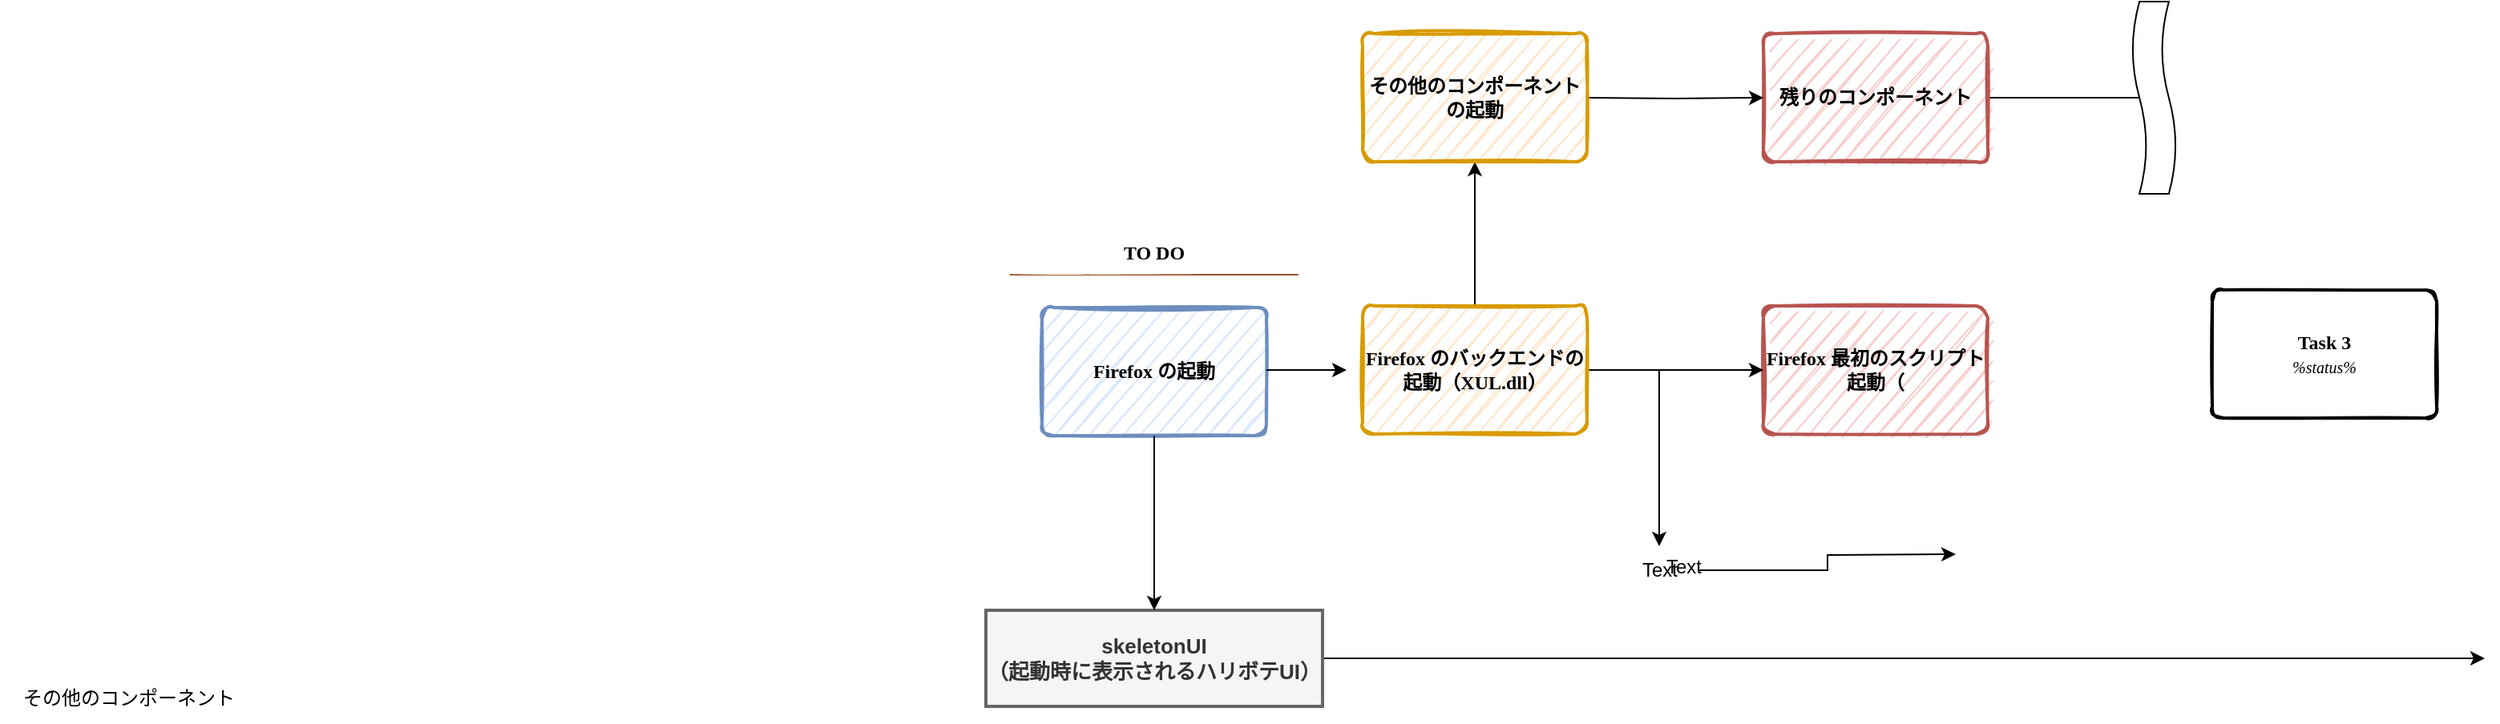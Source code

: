 <mxfile version="21.2.6" type="github">
  <diagram id="wFE0QG_FPsp0jaGvCLVb" name="Page-1">
    <mxGraphModel dx="2033" dy="736" grid="1" gridSize="10" guides="1" tooltips="1" connect="1" arrows="1" fold="1" page="1" pageScale="1" pageWidth="850" pageHeight="1100" math="0" shadow="0">
      <root>
        <mxCell id="0" />
        <mxCell id="1" parent="0" />
        <object label="TO DO" status="New" id="_5mSTuPxr-ZiKRkBDSY7-2">
          <mxCell style="swimlane;strokeWidth=2;fontFamily=Permanent Marker;html=0;startSize=1;verticalAlign=bottom;spacingBottom=5;points=[];childLayout=stackLayout;stackBorder=20;stackSpacing=20;resizeLast=0;resizeParent=1;horizontalStack=0;collapsible=0;sketch=1;strokeColor=none;fillStyle=solid;fillColor=#A0522D;" parent="1" vertex="1">
            <mxGeometry x="30" y="270" width="180" height="221" as="geometry" />
          </mxCell>
        </object>
        <object label="Firefox の起動&lt;i&gt;&lt;span style=&quot;font-weight: normal&quot;&gt;&lt;br&gt;&lt;/span&gt;&lt;/i&gt;" placeholders="1" id="_5mSTuPxr-ZiKRkBDSY7-3">
          <mxCell style="whiteSpace=wrap;html=1;strokeWidth=2;fillColor=#dae8fc;fontStyle=1;spacingTop=0;rounded=1;arcSize=9;points=[];sketch=1;fontFamily=Permanent Marker;hachureGap=8;fillWeight=1;strokeColor=#6c8ebf;" parent="_5mSTuPxr-ZiKRkBDSY7-2" vertex="1">
            <mxGeometry x="20" y="21" width="140" height="80" as="geometry" />
          </mxCell>
        </object>
        <object label="Firefox 最初のスクリプト起動（" placeholders="1" id="_5mSTuPxr-ZiKRkBDSY7-11">
          <mxCell style="whiteSpace=wrap;html=1;strokeWidth=2;fillColor=#f8cecc;fontStyle=1;spacingTop=0;rounded=1;arcSize=9;points=[];sketch=1;fontFamily=Permanent Marker;hachureGap=8;fillWeight=1;strokeColor=#b85450;" parent="1" vertex="1">
            <mxGeometry x="500" y="290" width="140" height="80" as="geometry" />
          </mxCell>
        </object>
        <mxCell id="fmuVZZGOlsF8Z4shbadP-11" value="" style="edgeStyle=orthogonalEdgeStyle;rounded=0;orthogonalLoop=1;jettySize=auto;html=1;" parent="1" source="_5mSTuPxr-ZiKRkBDSY7-10" edge="1">
          <mxGeometry relative="1" as="geometry">
            <mxPoint x="750" y="160" as="targetPoint" />
          </mxGeometry>
        </mxCell>
        <object label="残りのコンポーネント" placeholders="1" id="_5mSTuPxr-ZiKRkBDSY7-10">
          <mxCell style="whiteSpace=wrap;html=1;strokeWidth=2;fillColor=#f8cecc;fontStyle=1;spacingTop=0;rounded=1;arcSize=9;points=[];sketch=1;fontFamily=Permanent Marker;hachureGap=8;fillWeight=1;strokeColor=#b85450;" parent="1" vertex="1">
            <mxGeometry x="500" y="120" width="140" height="80" as="geometry" />
          </mxCell>
        </object>
        <mxCell id="fmuVZZGOlsF8Z4shbadP-1" value="" style="endArrow=classic;html=1;rounded=0;" parent="1" edge="1">
          <mxGeometry width="50" height="50" relative="1" as="geometry">
            <mxPoint x="190" y="330" as="sourcePoint" />
            <mxPoint x="240" y="330" as="targetPoint" />
          </mxGeometry>
        </mxCell>
        <mxCell id="fmuVZZGOlsF8Z4shbadP-7" value="" style="edgeStyle=orthogonalEdgeStyle;rounded=0;orthogonalLoop=1;jettySize=auto;html=1;" parent="1" source="_5mSTuPxr-ZiKRkBDSY7-4" edge="1">
          <mxGeometry relative="1" as="geometry">
            <mxPoint x="320" y="200" as="targetPoint" />
          </mxGeometry>
        </mxCell>
        <mxCell id="fmuVZZGOlsF8Z4shbadP-9" value="" style="edgeStyle=orthogonalEdgeStyle;rounded=0;orthogonalLoop=1;jettySize=auto;html=1;" parent="1" source="_5mSTuPxr-ZiKRkBDSY7-4" target="_5mSTuPxr-ZiKRkBDSY7-11" edge="1">
          <mxGeometry relative="1" as="geometry" />
        </mxCell>
        <mxCell id="OLEUzLPQlqHIPB4nFk42-2" value="" style="edgeStyle=orthogonalEdgeStyle;rounded=0;orthogonalLoop=1;jettySize=auto;html=1;" edge="1" parent="1" source="_5mSTuPxr-ZiKRkBDSY7-4" target="OLEUzLPQlqHIPB4nFk42-1">
          <mxGeometry relative="1" as="geometry" />
        </mxCell>
        <object label="Firefox のバックエンドの起動（XUL.dll）" placeholders="1" id="_5mSTuPxr-ZiKRkBDSY7-4">
          <mxCell style="whiteSpace=wrap;html=1;strokeWidth=2;fillColor=#ffe6cc;fontStyle=1;spacingTop=0;rounded=1;arcSize=9;points=[];sketch=1;fontFamily=Permanent Marker;hachureGap=8;fillWeight=1;strokeColor=#d79b00;" parent="1" vertex="1">
            <mxGeometry x="250" y="290" width="140" height="80" as="geometry" />
          </mxCell>
        </object>
        <object label="Task 3&lt;br&gt;&lt;span style=&quot;font-weight: normal&quot;&gt;&lt;i&gt;&lt;font style=&quot;font-size: 10px&quot;&gt;%status%&lt;/font&gt;&lt;/i&gt;&lt;/span&gt;" placeholders="1" id="_5mSTuPxr-ZiKRkBDSY7-5">
          <mxCell style="whiteSpace=wrap;html=1;strokeWidth=2;fillColor=swimlane;fontStyle=1;spacingTop=0;rounded=1;arcSize=9;points=[];sketch=1;fontFamily=Permanent Marker;hachureGap=8;fillWeight=1;" parent="1" vertex="1">
            <mxGeometry x="780" y="280" width="140" height="80" as="geometry" />
          </mxCell>
        </object>
        <mxCell id="fmuVZZGOlsF8Z4shbadP-10" value="" style="edgeStyle=orthogonalEdgeStyle;rounded=0;orthogonalLoop=1;jettySize=auto;html=1;" parent="1" target="_5mSTuPxr-ZiKRkBDSY7-10" edge="1">
          <mxGeometry relative="1" as="geometry">
            <mxPoint x="390" y="160" as="sourcePoint" />
          </mxGeometry>
        </mxCell>
        <mxCell id="fmuVZZGOlsF8Z4shbadP-14" style="edgeStyle=orthogonalEdgeStyle;rounded=0;orthogonalLoop=1;jettySize=auto;html=1;" parent="1" source="fmuVZZGOlsF8Z4shbadP-12" edge="1">
          <mxGeometry relative="1" as="geometry">
            <mxPoint x="950" y="510" as="targetPoint" />
          </mxGeometry>
        </mxCell>
        <mxCell id="fmuVZZGOlsF8Z4shbadP-12" value="&lt;font style=&quot;font-size: 13px;&quot;&gt;&lt;b&gt;skeletonUI&lt;br&gt;（起動時に表示されるハリボテUI）&lt;/b&gt;&lt;/font&gt;" style="whiteSpace=wrap;html=1;fillColor=#f5f5f5;fontColor=#333333;strokeColor=#666666;strokeWidth=2;" parent="1" vertex="1">
          <mxGeometry x="15" y="480" width="210" height="60" as="geometry" />
        </mxCell>
        <mxCell id="fmuVZZGOlsF8Z4shbadP-13" value="" style="edgeStyle=orthogonalEdgeStyle;rounded=0;orthogonalLoop=1;jettySize=auto;html=1;" parent="1" source="_5mSTuPxr-ZiKRkBDSY7-3" target="fmuVZZGOlsF8Z4shbadP-12" edge="1">
          <mxGeometry relative="1" as="geometry" />
        </mxCell>
        <mxCell id="fmuVZZGOlsF8Z4shbadP-15" value="その他のコンポーネント" style="text;html=1;align=center;verticalAlign=middle;resizable=0;points=[];autosize=1;strokeColor=none;fillColor=none;" parent="1" vertex="1">
          <mxGeometry x="-600" y="520" width="160" height="30" as="geometry" />
        </mxCell>
        <object label="その他のコンポーネントの起動" placeholders="1" id="fmuVZZGOlsF8Z4shbadP-16">
          <mxCell style="whiteSpace=wrap;html=1;strokeWidth=2;fillColor=#ffe6cc;fontStyle=1;spacingTop=0;rounded=1;arcSize=9;points=[];sketch=1;fontFamily=Permanent Marker;hachureGap=8;fillWeight=1;strokeColor=#d79b00;" parent="1" vertex="1">
            <mxGeometry x="250" y="120" width="140" height="80" as="geometry" />
          </mxCell>
        </object>
        <mxCell id="fmuVZZGOlsF8Z4shbadP-18" value="" style="shape=tape;whiteSpace=wrap;html=1;rotation=-90;size=0.333;" parent="1" vertex="1">
          <mxGeometry x="683.75" y="146.25" width="120" height="27.5" as="geometry" />
        </mxCell>
        <mxCell id="OLEUzLPQlqHIPB4nFk42-3" style="edgeStyle=orthogonalEdgeStyle;rounded=0;orthogonalLoop=1;jettySize=auto;html=1;" edge="1" parent="1" source="OLEUzLPQlqHIPB4nFk42-1">
          <mxGeometry relative="1" as="geometry">
            <mxPoint x="620" y="445" as="targetPoint" />
          </mxGeometry>
        </mxCell>
        <mxCell id="OLEUzLPQlqHIPB4nFk42-1" value="Text" style="text;html=1;align=center;verticalAlign=middle;resizable=0;points=[];autosize=1;strokeColor=none;fillColor=none;" vertex="1" parent="1">
          <mxGeometry x="410" y="440" width="50" height="30" as="geometry" />
        </mxCell>
        <mxCell id="OLEUzLPQlqHIPB4nFk42-4" value="Text" style="text;html=1;align=center;verticalAlign=middle;resizable=0;points=[];autosize=1;strokeColor=none;fillColor=none;" vertex="1" parent="1">
          <mxGeometry x="425" y="438" width="50" height="30" as="geometry" />
        </mxCell>
      </root>
    </mxGraphModel>
  </diagram>
</mxfile>
